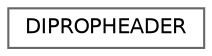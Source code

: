 digraph "类继承关系图"
{
 // LATEX_PDF_SIZE
  bgcolor="transparent";
  edge [fontname=Helvetica,fontsize=10,labelfontname=Helvetica,labelfontsize=10];
  node [fontname=Helvetica,fontsize=10,shape=box,height=0.2,width=0.4];
  rankdir="LR";
  Node0 [id="Node000000",label="DIPROPHEADER",height=0.2,width=0.4,color="grey40", fillcolor="white", style="filled",URL="$struct_d_i_p_r_o_p_h_e_a_d_e_r.html",tooltip=" "];
}
